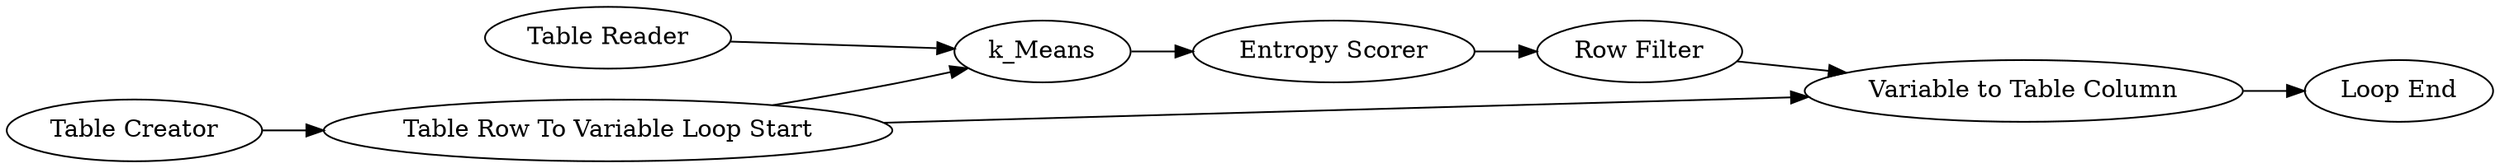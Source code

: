 digraph {
	12 -> 9
	11 -> 2
	6 -> 11
	6 -> 12
	4 -> 12
	5 -> 6
	9 -> 10
	10 -> 11
	5 [label="Table Creator"]
	9 [label="Entropy Scorer"]
	11 [label="Variable to Table Column"]
	4 [label="Table Reader"]
	10 [label="Row Filter"]
	6 [label="Table Row To Variable Loop Start"]
	2 [label="Loop End"]
	12 [label=k_Means]
	rankdir=LR
}
